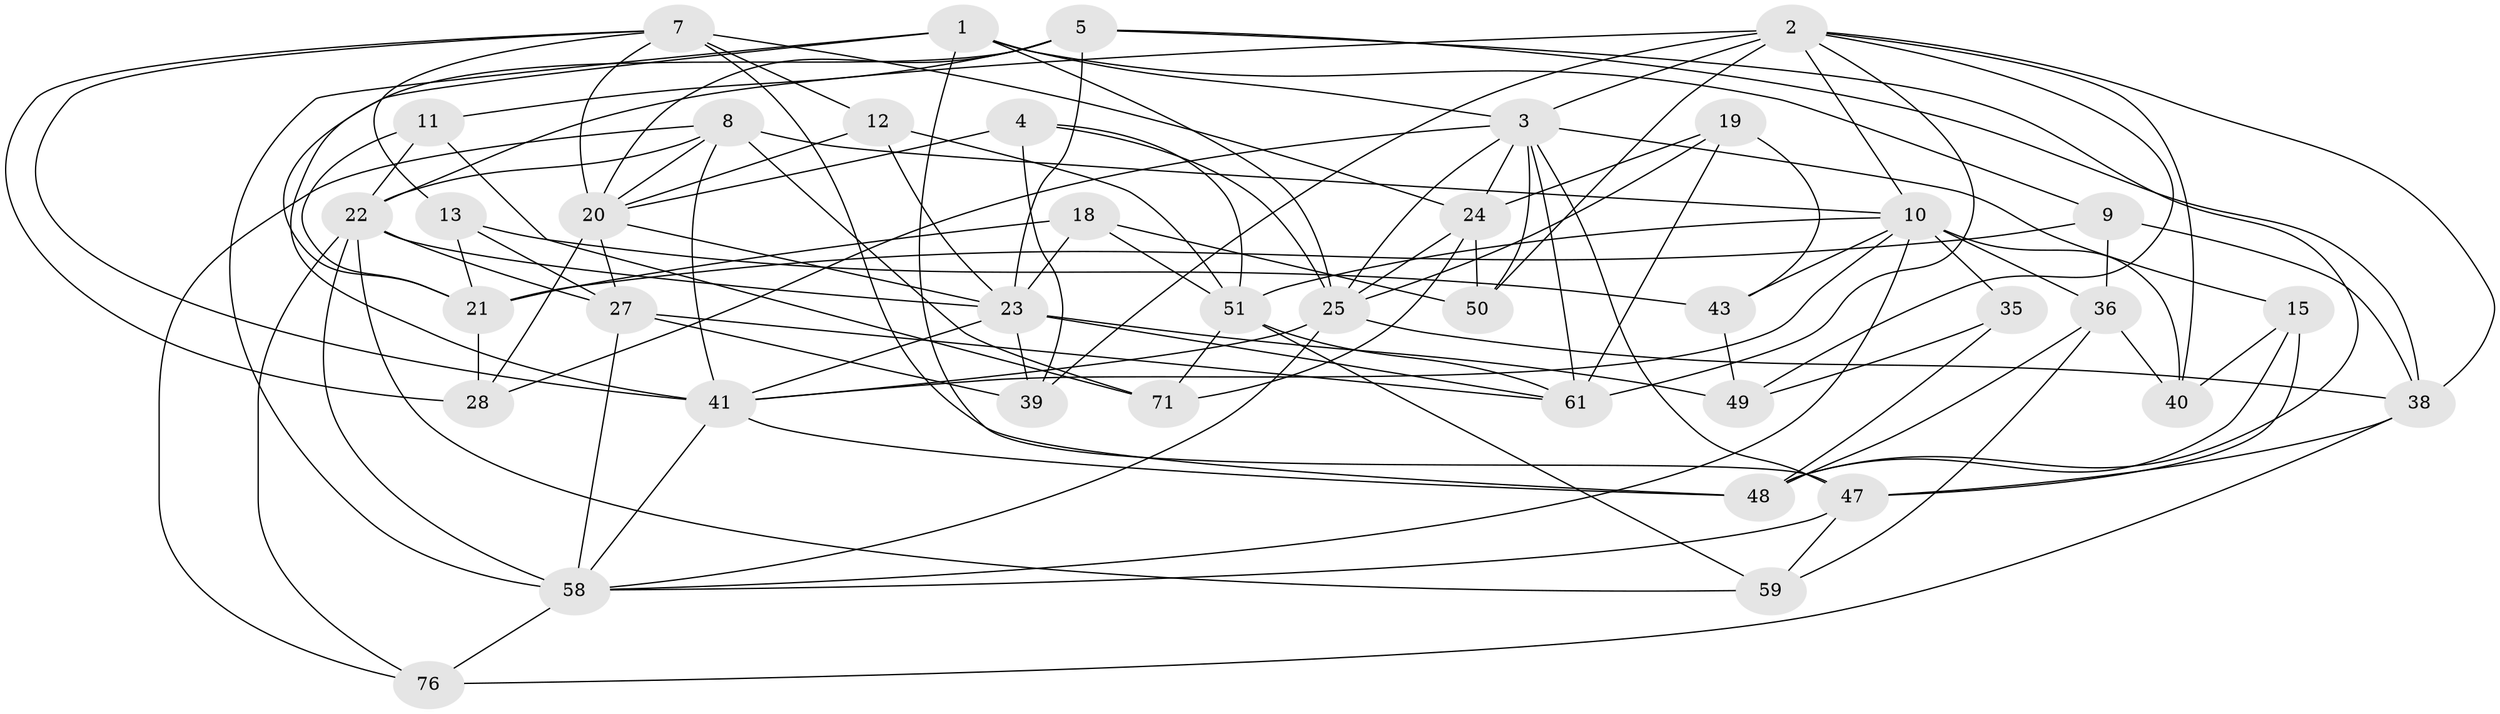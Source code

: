 // original degree distribution, {4: 1.0}
// Generated by graph-tools (version 1.1) at 2025/16/03/09/25 04:16:28]
// undirected, 40 vertices, 113 edges
graph export_dot {
graph [start="1"]
  node [color=gray90,style=filled];
  1 [super="+17"];
  2 [super="+26+37"];
  3 [super="+14+42"];
  4;
  5 [super="+6"];
  7 [super="+32+65"];
  8 [super="+57"];
  9;
  10 [super="+29"];
  11;
  12 [super="+16"];
  13;
  15;
  18;
  19;
  20 [super="+30+63"];
  21 [super="+54"];
  22 [super="+52+45"];
  23 [super="+44+68"];
  24 [super="+33"];
  25 [super="+31+80"];
  27 [super="+69"];
  28;
  35;
  36 [super="+55"];
  38 [super="+73"];
  39;
  40;
  41 [super="+56"];
  43;
  47 [super="+66"];
  48 [super="+62+60"];
  49;
  50;
  51 [super="+53+72"];
  58 [super="+74+77"];
  59;
  61 [super="+78"];
  71;
  76;
  1 -- 25;
  1 -- 21;
  1 -- 47;
  1 -- 9;
  1 -- 58;
  1 -- 3;
  2 -- 40;
  2 -- 10;
  2 -- 49;
  2 -- 50;
  2 -- 38;
  2 -- 39;
  2 -- 61;
  2 -- 3 [weight=2];
  2 -- 22;
  3 -- 61;
  3 -- 15;
  3 -- 24;
  3 -- 28;
  3 -- 47;
  3 -- 50;
  3 -- 25;
  4 -- 39;
  4 -- 20;
  4 -- 25;
  4 -- 51;
  5 -- 11;
  5 -- 20;
  5 -- 23;
  5 -- 38;
  5 -- 48;
  5 -- 41;
  7 -- 28;
  7 -- 13;
  7 -- 12;
  7 -- 48 [weight=2];
  7 -- 24;
  7 -- 20;
  7 -- 41;
  8 -- 76;
  8 -- 22;
  8 -- 10;
  8 -- 20;
  8 -- 71;
  8 -- 41;
  9 -- 36;
  9 -- 38;
  9 -- 21;
  10 -- 35;
  10 -- 36 [weight=2];
  10 -- 40;
  10 -- 43;
  10 -- 51;
  10 -- 58;
  10 -- 41;
  11 -- 71;
  11 -- 21;
  11 -- 22;
  12 -- 51 [weight=2];
  12 -- 20;
  12 -- 23 [weight=2];
  13 -- 43;
  13 -- 27;
  13 -- 21;
  15 -- 40;
  15 -- 47;
  15 -- 48;
  18 -- 50;
  18 -- 51;
  18 -- 23;
  18 -- 21;
  19 -- 43;
  19 -- 61;
  19 -- 24;
  19 -- 25;
  20 -- 27;
  20 -- 28;
  20 -- 23;
  21 -- 28;
  22 -- 27;
  22 -- 76;
  22 -- 59;
  22 -- 23;
  22 -- 58;
  23 -- 49;
  23 -- 39;
  23 -- 41;
  23 -- 61;
  24 -- 50;
  24 -- 25;
  24 -- 71;
  25 -- 38;
  25 -- 41;
  25 -- 58;
  27 -- 61;
  27 -- 39;
  27 -- 58;
  35 -- 48 [weight=2];
  35 -- 49;
  36 -- 48;
  36 -- 40;
  36 -- 59;
  38 -- 76;
  38 -- 47;
  41 -- 48;
  41 -- 58;
  43 -- 49;
  47 -- 58;
  47 -- 59;
  51 -- 71;
  51 -- 59;
  51 -- 61;
  58 -- 76;
}
